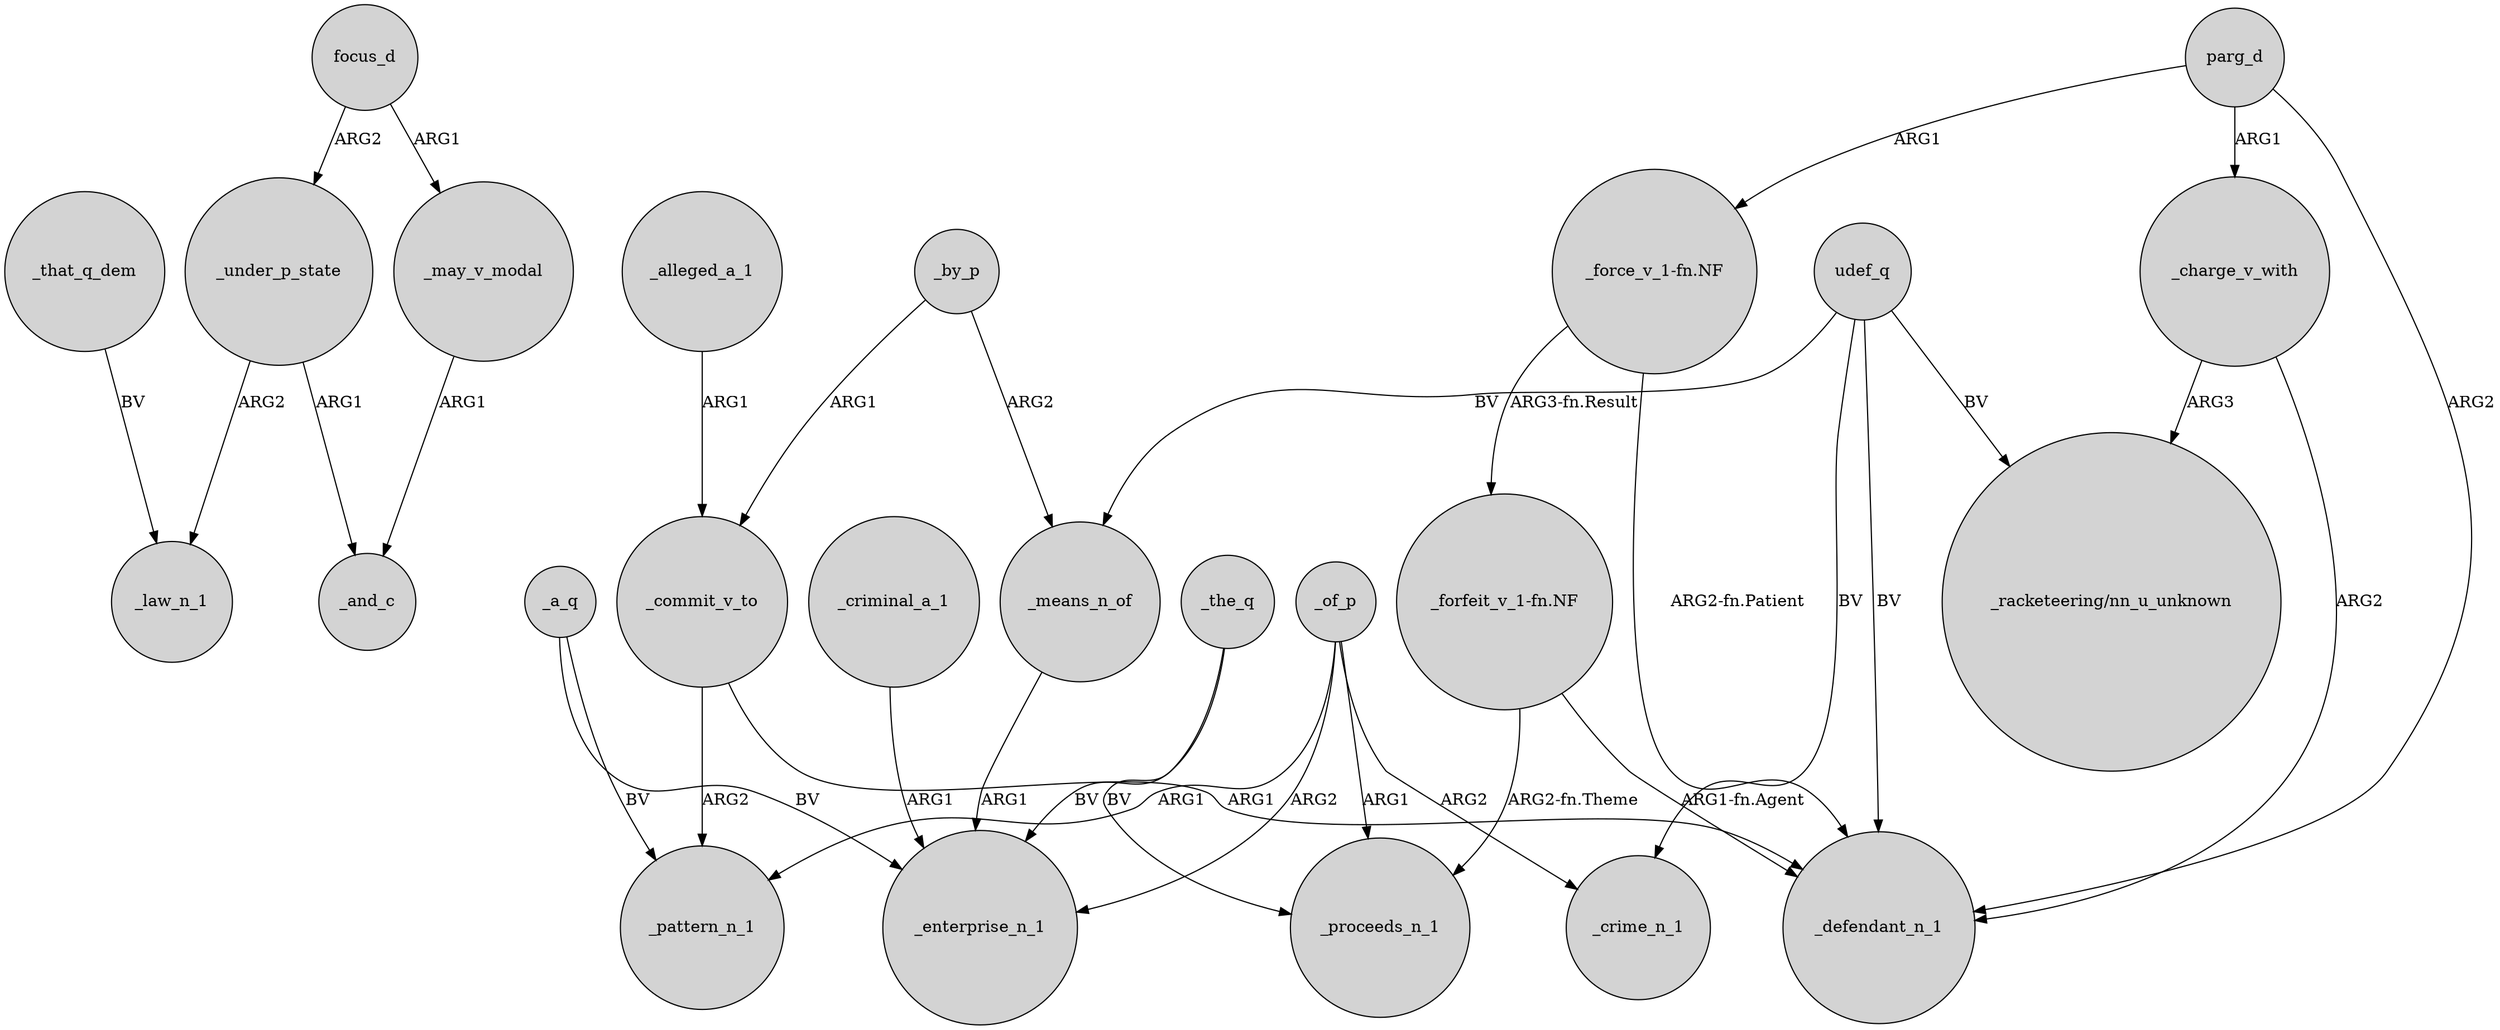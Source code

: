 digraph {
	node [shape=circle style=filled]
	_that_q_dem -> _law_n_1 [label=BV]
	_by_p -> _means_n_of [label=ARG2]
	"_force_v_1-fn.NF" -> "_forfeit_v_1-fn.NF" [label="ARG3-fn.Result"]
	_the_q -> _proceeds_n_1 [label=BV]
	focus_d -> _may_v_modal [label=ARG1]
	_by_p -> _commit_v_to [label=ARG1]
	udef_q -> _means_n_of [label=BV]
	_commit_v_to -> _defendant_n_1 [label=ARG1]
	_criminal_a_1 -> _enterprise_n_1 [label=ARG1]
	_a_q -> _enterprise_n_1 [label=BV]
	parg_d -> _charge_v_with [label=ARG1]
	"_force_v_1-fn.NF" -> _defendant_n_1 [label="ARG2-fn.Patient"]
	_the_q -> _enterprise_n_1 [label=BV]
	_of_p -> _crime_n_1 [label=ARG2]
	_under_p_state -> _law_n_1 [label=ARG2]
	udef_q -> "_racketeering/nn_u_unknown" [label=BV]
	"_forfeit_v_1-fn.NF" -> _defendant_n_1 [label="ARG1-fn.Agent"]
	parg_d -> _defendant_n_1 [label=ARG2]
	parg_d -> "_force_v_1-fn.NF" [label=ARG1]
	_a_q -> _pattern_n_1 [label=BV]
	_charge_v_with -> _defendant_n_1 [label=ARG2]
	_under_p_state -> _and_c [label=ARG1]
	_commit_v_to -> _pattern_n_1 [label=ARG2]
	_means_n_of -> _enterprise_n_1 [label=ARG1]
	udef_q -> _defendant_n_1 [label=BV]
	_of_p -> _enterprise_n_1 [label=ARG2]
	_may_v_modal -> _and_c [label=ARG1]
	_charge_v_with -> "_racketeering/nn_u_unknown" [label=ARG3]
	"_forfeit_v_1-fn.NF" -> _proceeds_n_1 [label="ARG2-fn.Theme"]
	udef_q -> _crime_n_1 [label=BV]
	focus_d -> _under_p_state [label=ARG2]
	_alleged_a_1 -> _commit_v_to [label=ARG1]
	_of_p -> _pattern_n_1 [label=ARG1]
	_of_p -> _proceeds_n_1 [label=ARG1]
}
